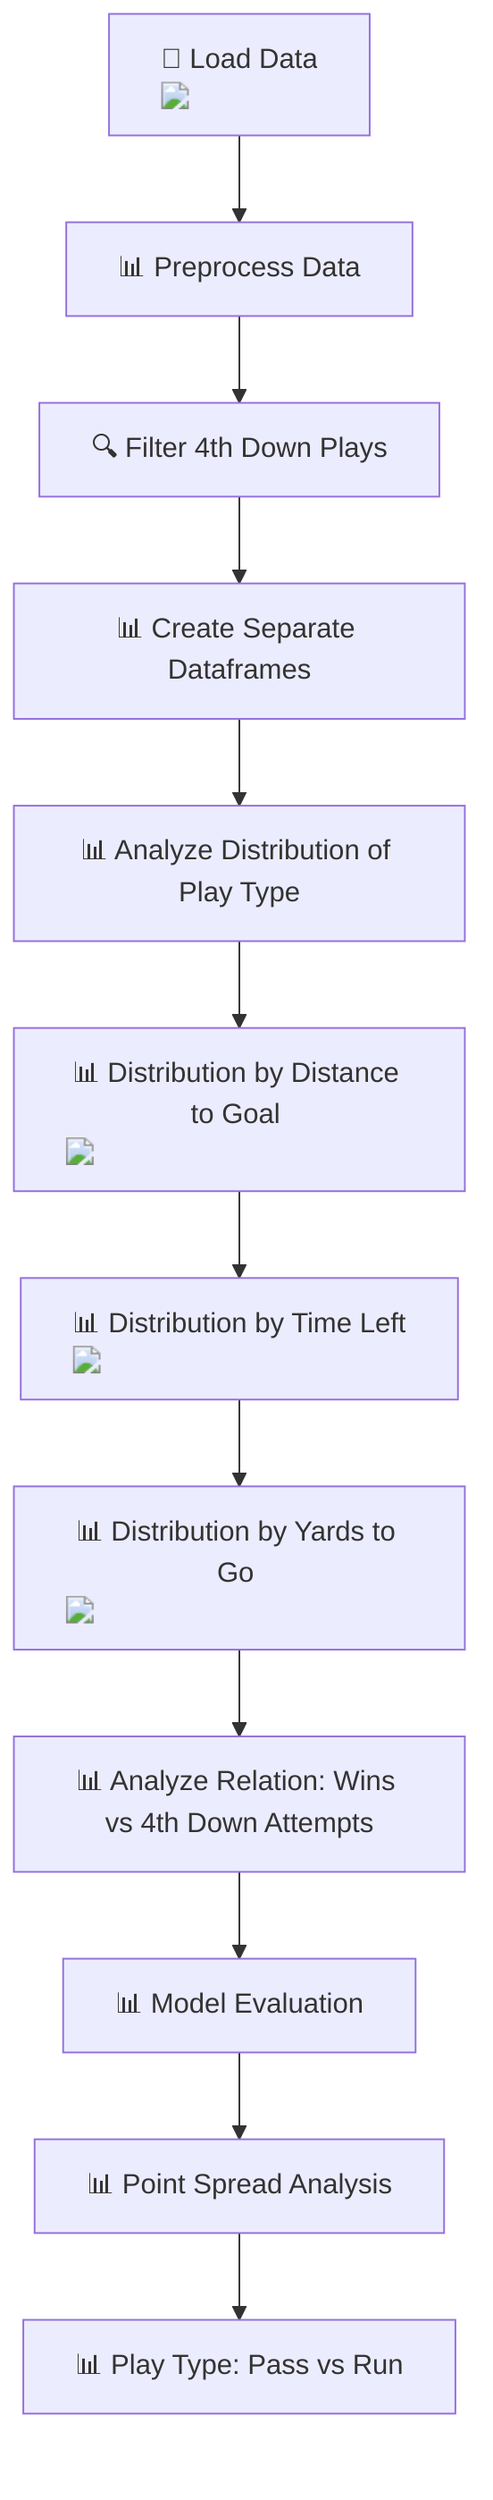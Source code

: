 graph TD;
    A["📂 Load Data <img src='file.svg' />"] --> B["📊 Preprocess Data"];
    B --> C["🔍 Filter 4th Down Plays"];
    C --> D["📊 Create Separate Dataframes"];
    D --> E["📊 Analyze Distribution of Play Type"];
    E --> F["📊 Distribution by Distance to Goal <img src='hist_template.svg' />"];
    F --> G["📊 Distribution by Time Left <img src='hist_template.svg' />"];
    G --> H["📊 Distribution by Yards to Go <img src='hist_template.svg' />"];
    H --> I["📊 Analyze Relation: Wins vs 4th Down Attempts"];
    I --> J["📊 Model Evaluation"];
    J --> K["📊 Point Spread Analysis"];
    K --> L["📊 Play Type: Pass vs Run"];